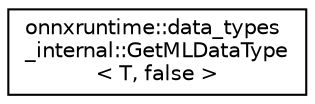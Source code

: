 digraph "Graphical Class Hierarchy"
{
  edge [fontname="Helvetica",fontsize="10",labelfontname="Helvetica",labelfontsize="10"];
  node [fontname="Helvetica",fontsize="10",shape=record];
  rankdir="LR";
  Node0 [label="onnxruntime::data_types\l_internal::GetMLDataType\l\< T, false \>",height=0.2,width=0.4,color="black", fillcolor="white", style="filled",URL="$structonnxruntime_1_1data__types__internal_1_1GetMLDataType_3_01T_00_01false_01_4.html"];
}
